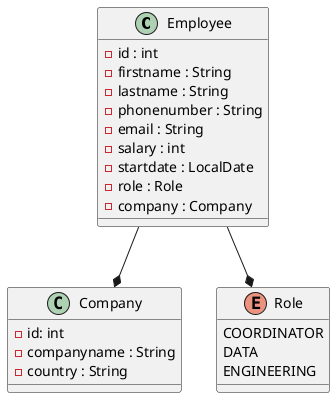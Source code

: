@startuml

class Employee {

    - id : int
    - firstname : String
    - lastname : String
    - phonenumber : String
    - email : String
    - salary : int
    - startdate : LocalDate
    - role : Role
    - company : Company

}

class Company{
    - id: int
    - companyname : String
    - country : String

}

enum  Role{

    COORDINATOR
    DATA
    ENGINEERING

}

Employee --* Company
Employee --* Role



@enduml